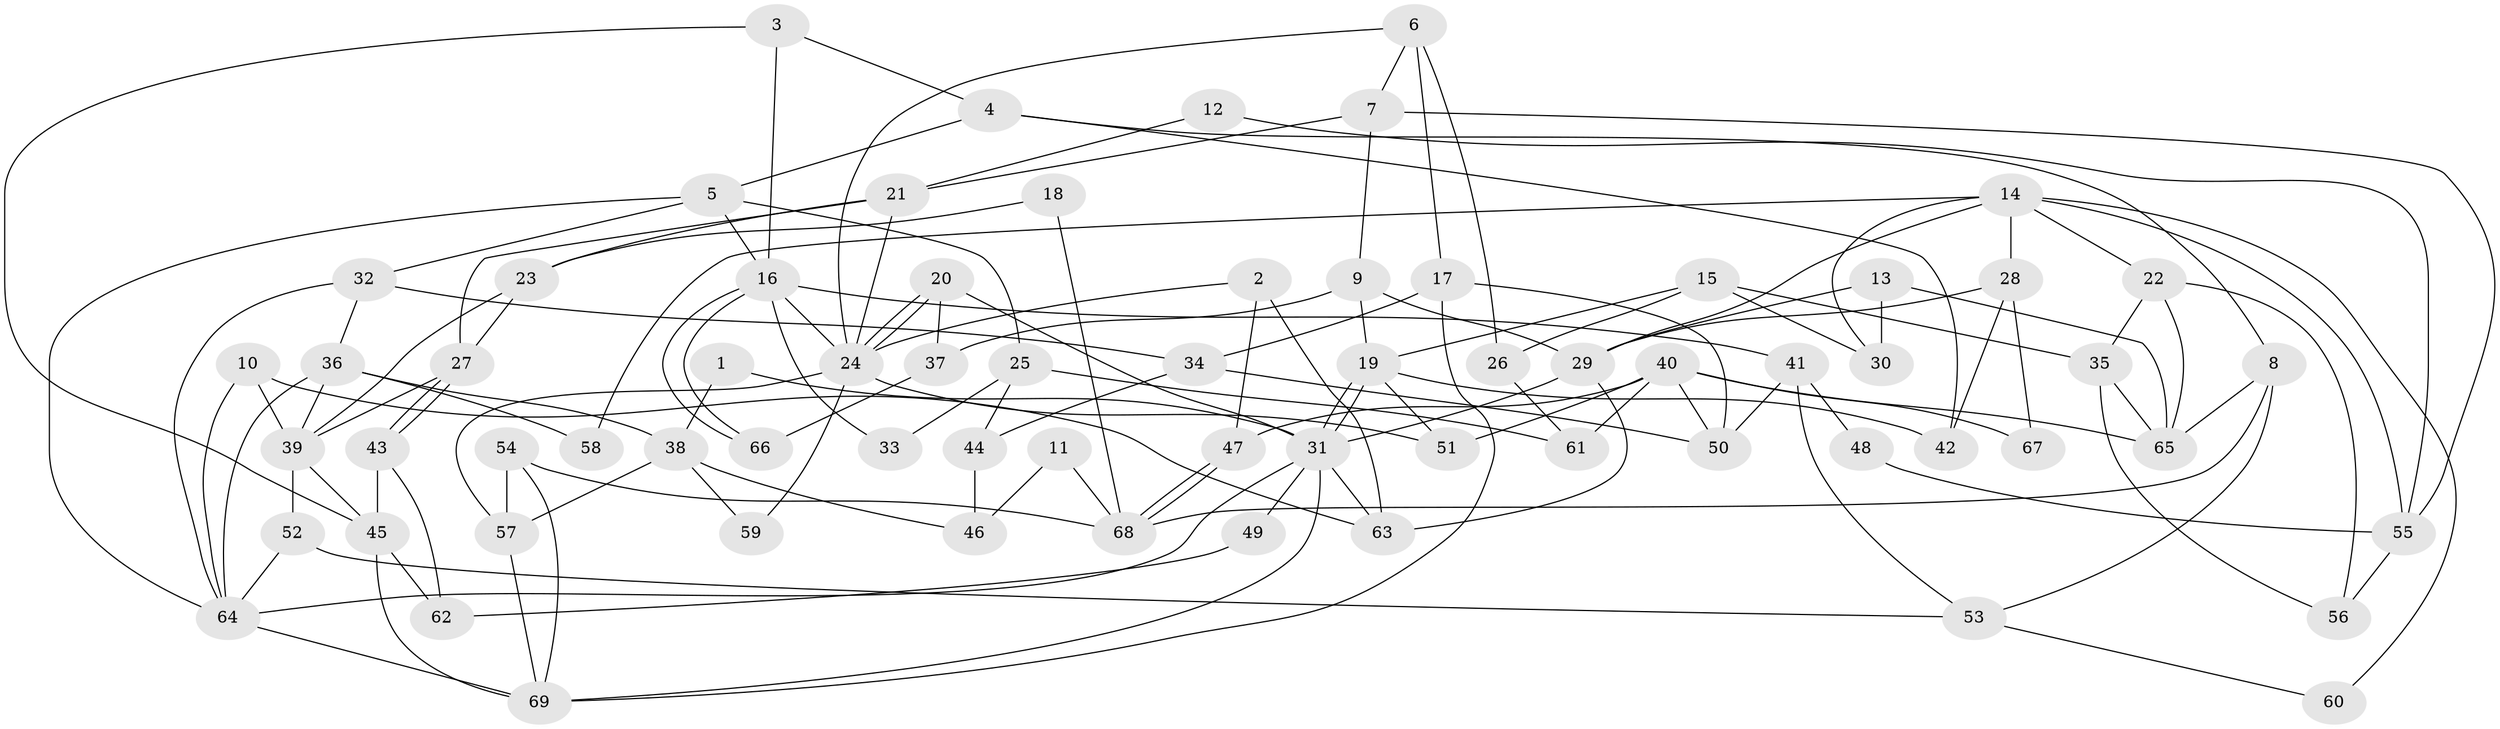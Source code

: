 // Generated by graph-tools (version 1.1) at 2025/26/03/09/25 03:26:18]
// undirected, 69 vertices, 138 edges
graph export_dot {
graph [start="1"]
  node [color=gray90,style=filled];
  1;
  2;
  3;
  4;
  5;
  6;
  7;
  8;
  9;
  10;
  11;
  12;
  13;
  14;
  15;
  16;
  17;
  18;
  19;
  20;
  21;
  22;
  23;
  24;
  25;
  26;
  27;
  28;
  29;
  30;
  31;
  32;
  33;
  34;
  35;
  36;
  37;
  38;
  39;
  40;
  41;
  42;
  43;
  44;
  45;
  46;
  47;
  48;
  49;
  50;
  51;
  52;
  53;
  54;
  55;
  56;
  57;
  58;
  59;
  60;
  61;
  62;
  63;
  64;
  65;
  66;
  67;
  68;
  69;
  1 -- 38;
  1 -- 31;
  2 -- 24;
  2 -- 63;
  2 -- 47;
  3 -- 16;
  3 -- 4;
  3 -- 45;
  4 -- 8;
  4 -- 42;
  4 -- 5;
  5 -- 32;
  5 -- 16;
  5 -- 25;
  5 -- 64;
  6 -- 24;
  6 -- 17;
  6 -- 7;
  6 -- 26;
  7 -- 21;
  7 -- 9;
  7 -- 55;
  8 -- 68;
  8 -- 65;
  8 -- 53;
  9 -- 19;
  9 -- 29;
  9 -- 37;
  10 -- 63;
  10 -- 64;
  10 -- 39;
  11 -- 68;
  11 -- 46;
  12 -- 55;
  12 -- 21;
  13 -- 29;
  13 -- 65;
  13 -- 30;
  14 -- 22;
  14 -- 29;
  14 -- 28;
  14 -- 30;
  14 -- 55;
  14 -- 58;
  14 -- 60;
  15 -- 19;
  15 -- 30;
  15 -- 26;
  15 -- 35;
  16 -- 66;
  16 -- 66;
  16 -- 24;
  16 -- 33;
  16 -- 41;
  17 -- 69;
  17 -- 34;
  17 -- 50;
  18 -- 68;
  18 -- 23;
  19 -- 31;
  19 -- 31;
  19 -- 51;
  19 -- 42;
  20 -- 24;
  20 -- 24;
  20 -- 31;
  20 -- 37;
  21 -- 23;
  21 -- 24;
  21 -- 27;
  22 -- 35;
  22 -- 65;
  22 -- 56;
  23 -- 39;
  23 -- 27;
  24 -- 51;
  24 -- 57;
  24 -- 59;
  25 -- 61;
  25 -- 33;
  25 -- 44;
  26 -- 61;
  27 -- 43;
  27 -- 43;
  27 -- 39;
  28 -- 29;
  28 -- 42;
  28 -- 67;
  29 -- 31;
  29 -- 63;
  31 -- 69;
  31 -- 49;
  31 -- 63;
  31 -- 64;
  32 -- 36;
  32 -- 64;
  32 -- 34;
  34 -- 50;
  34 -- 44;
  35 -- 56;
  35 -- 65;
  36 -- 39;
  36 -- 64;
  36 -- 38;
  36 -- 58;
  37 -- 66;
  38 -- 57;
  38 -- 46;
  38 -- 59;
  39 -- 45;
  39 -- 52;
  40 -- 47;
  40 -- 50;
  40 -- 51;
  40 -- 61;
  40 -- 65;
  40 -- 67;
  41 -- 53;
  41 -- 48;
  41 -- 50;
  43 -- 45;
  43 -- 62;
  44 -- 46;
  45 -- 62;
  45 -- 69;
  47 -- 68;
  47 -- 68;
  48 -- 55;
  49 -- 62;
  52 -- 64;
  52 -- 53;
  53 -- 60;
  54 -- 57;
  54 -- 69;
  54 -- 68;
  55 -- 56;
  57 -- 69;
  64 -- 69;
}
